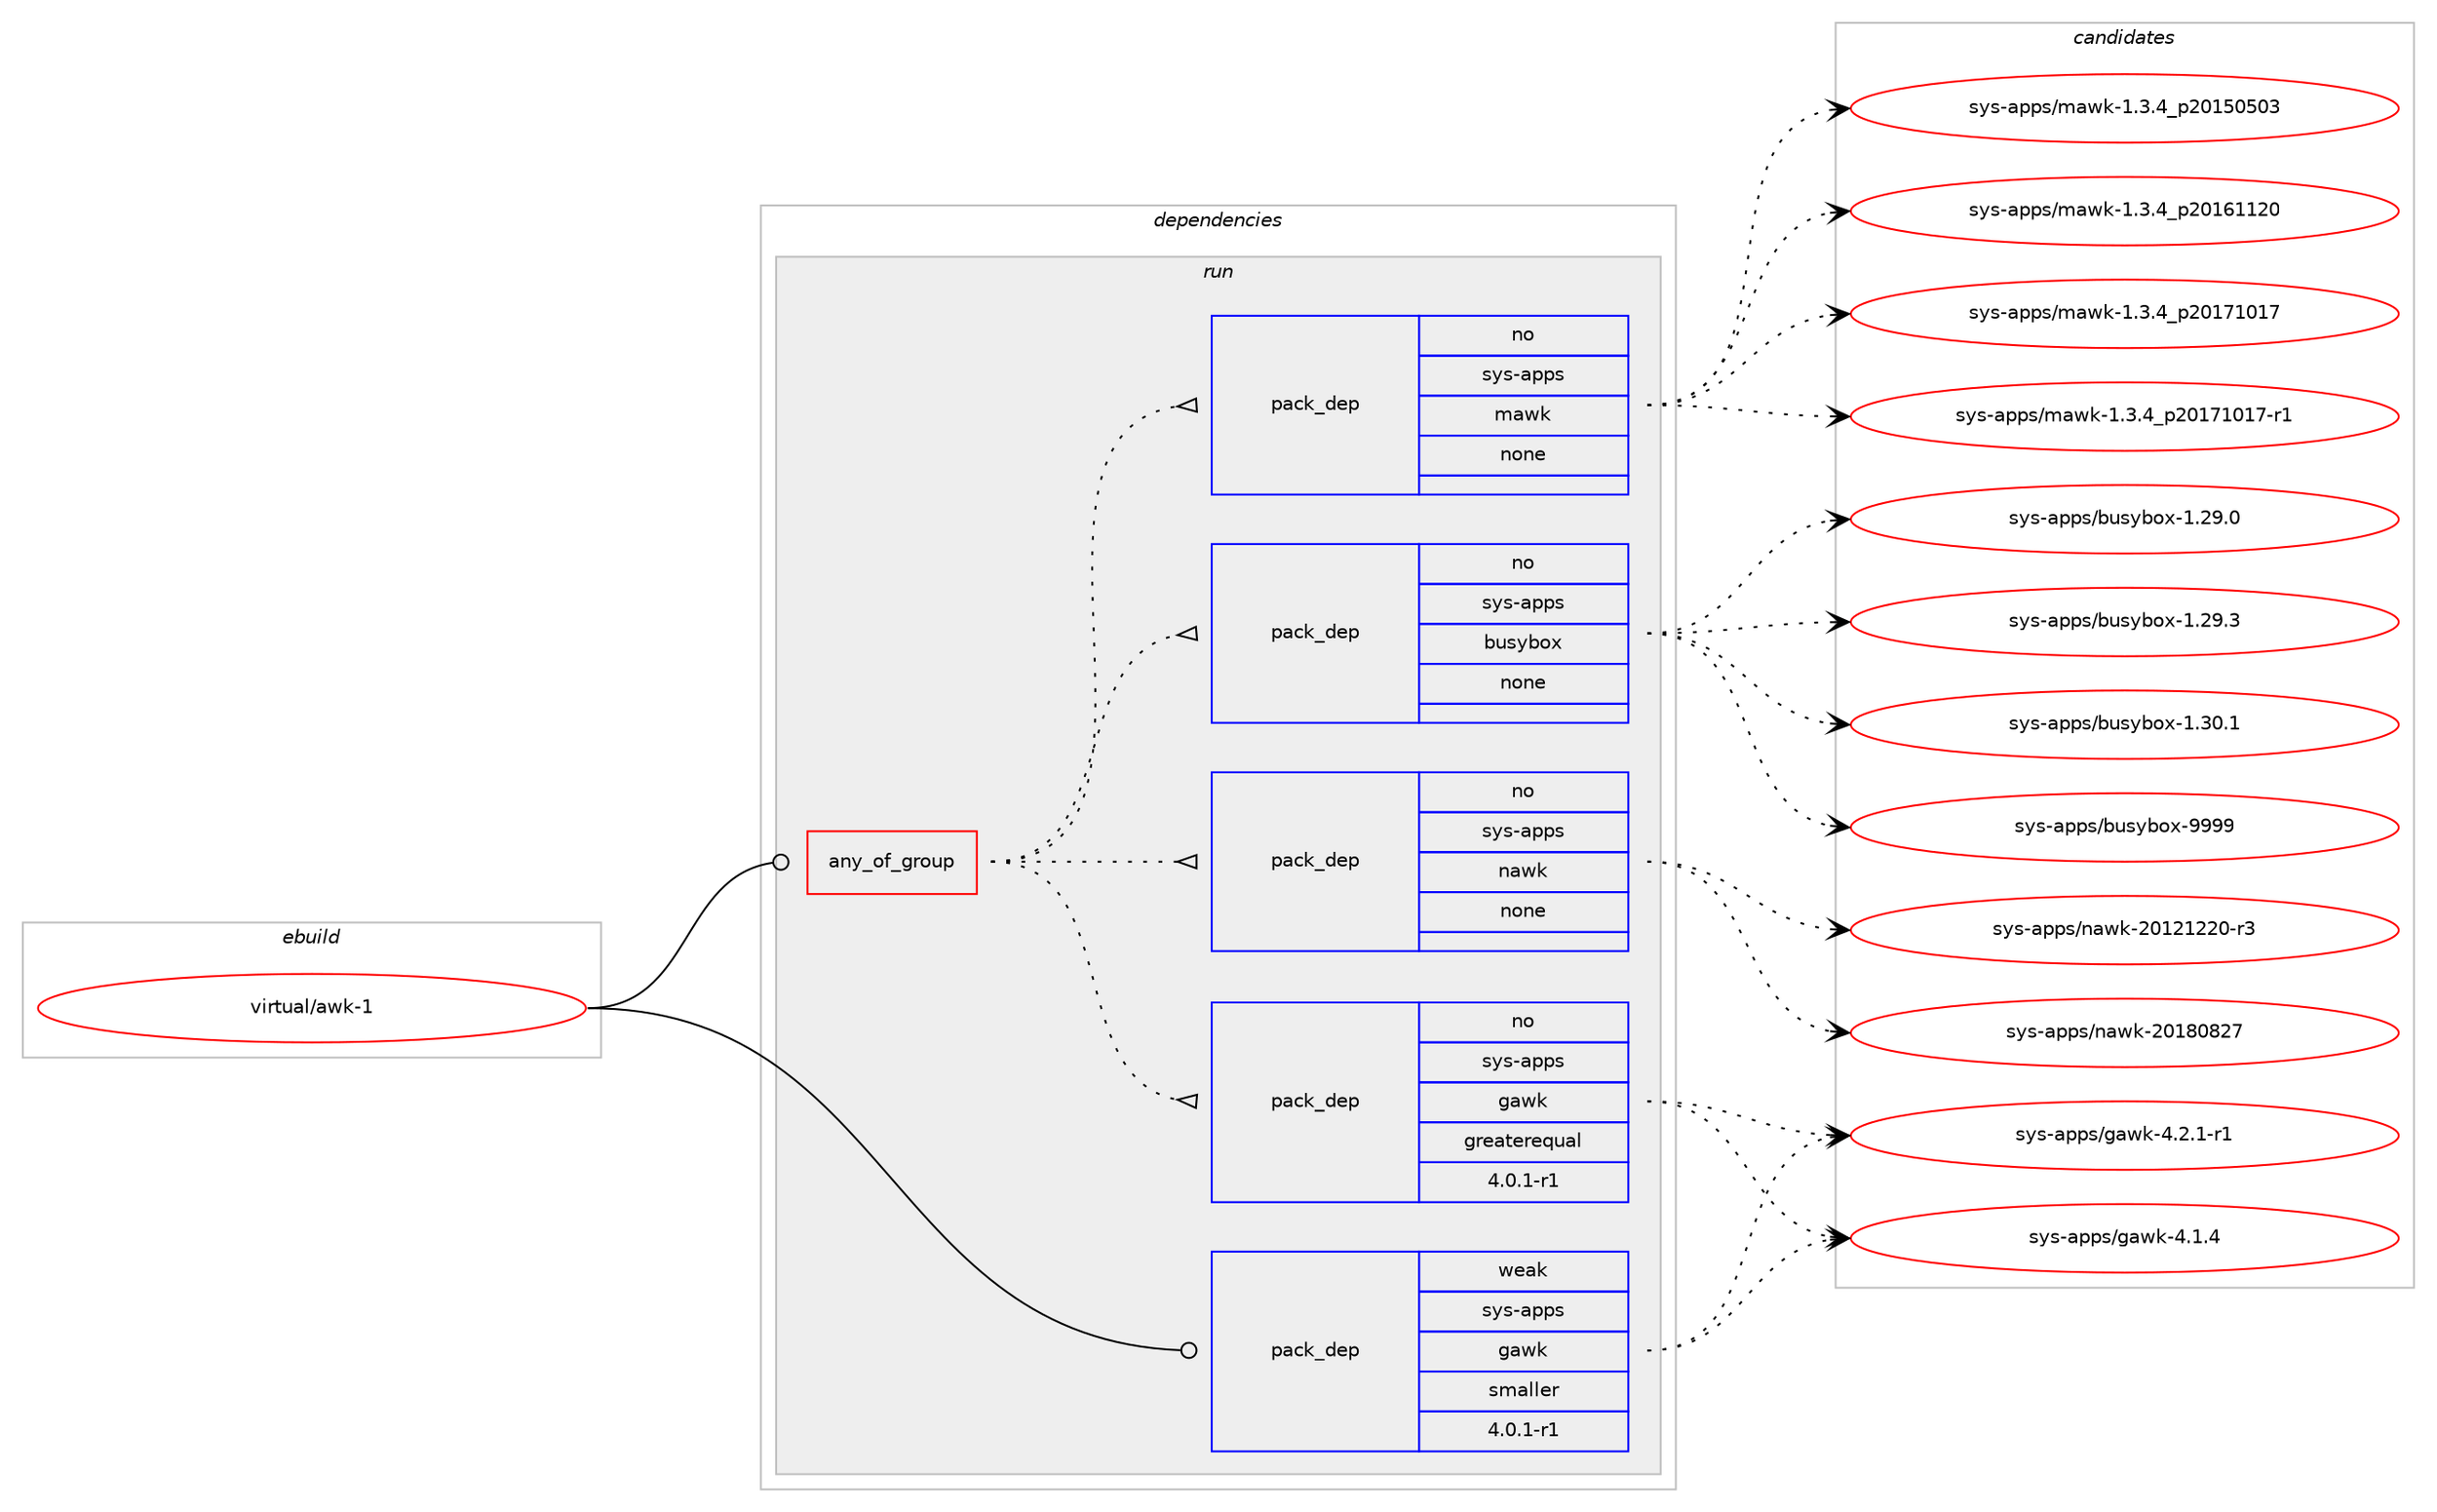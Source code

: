 digraph prolog {

# *************
# Graph options
# *************

newrank=true;
concentrate=true;
compound=true;
graph [rankdir=LR,fontname=Helvetica,fontsize=10,ranksep=1.5];#, ranksep=2.5, nodesep=0.2];
edge  [arrowhead=vee];
node  [fontname=Helvetica,fontsize=10];

# **********
# The ebuild
# **********

subgraph cluster_leftcol {
color=gray;
rank=same;
label=<<i>ebuild</i>>;
id [label="virtual/awk-1", color=red, width=4, href="../virtual/awk-1.svg"];
}

# ****************
# The dependencies
# ****************

subgraph cluster_midcol {
color=gray;
label=<<i>dependencies</i>>;
subgraph cluster_compile {
fillcolor="#eeeeee";
style=filled;
label=<<i>compile</i>>;
}
subgraph cluster_compileandrun {
fillcolor="#eeeeee";
style=filled;
label=<<i>compile and run</i>>;
}
subgraph cluster_run {
fillcolor="#eeeeee";
style=filled;
label=<<i>run</i>>;
subgraph any27793 {
dependency1740910 [label=<<TABLE BORDER="0" CELLBORDER="1" CELLSPACING="0" CELLPADDING="4"><TR><TD CELLPADDING="10">any_of_group</TD></TR></TABLE>>, shape=none, color=red];subgraph pack1249553 {
dependency1740911 [label=<<TABLE BORDER="0" CELLBORDER="1" CELLSPACING="0" CELLPADDING="4" WIDTH="220"><TR><TD ROWSPAN="6" CELLPADDING="30">pack_dep</TD></TR><TR><TD WIDTH="110">no</TD></TR><TR><TD>sys-apps</TD></TR><TR><TD>gawk</TD></TR><TR><TD>greaterequal</TD></TR><TR><TD>4.0.1-r1</TD></TR></TABLE>>, shape=none, color=blue];
}
dependency1740910:e -> dependency1740911:w [weight=20,style="dotted",arrowhead="oinv"];
subgraph pack1249554 {
dependency1740912 [label=<<TABLE BORDER="0" CELLBORDER="1" CELLSPACING="0" CELLPADDING="4" WIDTH="220"><TR><TD ROWSPAN="6" CELLPADDING="30">pack_dep</TD></TR><TR><TD WIDTH="110">no</TD></TR><TR><TD>sys-apps</TD></TR><TR><TD>mawk</TD></TR><TR><TD>none</TD></TR><TR><TD></TD></TR></TABLE>>, shape=none, color=blue];
}
dependency1740910:e -> dependency1740912:w [weight=20,style="dotted",arrowhead="oinv"];
subgraph pack1249555 {
dependency1740913 [label=<<TABLE BORDER="0" CELLBORDER="1" CELLSPACING="0" CELLPADDING="4" WIDTH="220"><TR><TD ROWSPAN="6" CELLPADDING="30">pack_dep</TD></TR><TR><TD WIDTH="110">no</TD></TR><TR><TD>sys-apps</TD></TR><TR><TD>nawk</TD></TR><TR><TD>none</TD></TR><TR><TD></TD></TR></TABLE>>, shape=none, color=blue];
}
dependency1740910:e -> dependency1740913:w [weight=20,style="dotted",arrowhead="oinv"];
subgraph pack1249556 {
dependency1740914 [label=<<TABLE BORDER="0" CELLBORDER="1" CELLSPACING="0" CELLPADDING="4" WIDTH="220"><TR><TD ROWSPAN="6" CELLPADDING="30">pack_dep</TD></TR><TR><TD WIDTH="110">no</TD></TR><TR><TD>sys-apps</TD></TR><TR><TD>busybox</TD></TR><TR><TD>none</TD></TR><TR><TD></TD></TR></TABLE>>, shape=none, color=blue];
}
dependency1740910:e -> dependency1740914:w [weight=20,style="dotted",arrowhead="oinv"];
}
id:e -> dependency1740910:w [weight=20,style="solid",arrowhead="odot"];
subgraph pack1249557 {
dependency1740915 [label=<<TABLE BORDER="0" CELLBORDER="1" CELLSPACING="0" CELLPADDING="4" WIDTH="220"><TR><TD ROWSPAN="6" CELLPADDING="30">pack_dep</TD></TR><TR><TD WIDTH="110">weak</TD></TR><TR><TD>sys-apps</TD></TR><TR><TD>gawk</TD></TR><TR><TD>smaller</TD></TR><TR><TD>4.0.1-r1</TD></TR></TABLE>>, shape=none, color=blue];
}
id:e -> dependency1740915:w [weight=20,style="solid",arrowhead="odot"];
}
}

# **************
# The candidates
# **************

subgraph cluster_choices {
rank=same;
color=gray;
label=<<i>candidates</i>>;

subgraph choice1249553 {
color=black;
nodesep=1;
choice11512111545971121121154710397119107455246494652 [label="sys-apps/gawk-4.1.4", color=red, width=4,href="../sys-apps/gawk-4.1.4.svg"];
choice115121115459711211211547103971191074552465046494511449 [label="sys-apps/gawk-4.2.1-r1", color=red, width=4,href="../sys-apps/gawk-4.2.1-r1.svg"];
dependency1740911:e -> choice11512111545971121121154710397119107455246494652:w [style=dotted,weight="100"];
dependency1740911:e -> choice115121115459711211211547103971191074552465046494511449:w [style=dotted,weight="100"];
}
subgraph choice1249554 {
color=black;
nodesep=1;
choice11512111545971121121154710997119107454946514652951125048495348534851 [label="sys-apps/mawk-1.3.4_p20150503", color=red, width=4,href="../sys-apps/mawk-1.3.4_p20150503.svg"];
choice11512111545971121121154710997119107454946514652951125048495449495048 [label="sys-apps/mawk-1.3.4_p20161120", color=red, width=4,href="../sys-apps/mawk-1.3.4_p20161120.svg"];
choice11512111545971121121154710997119107454946514652951125048495549484955 [label="sys-apps/mawk-1.3.4_p20171017", color=red, width=4,href="../sys-apps/mawk-1.3.4_p20171017.svg"];
choice115121115459711211211547109971191074549465146529511250484955494849554511449 [label="sys-apps/mawk-1.3.4_p20171017-r1", color=red, width=4,href="../sys-apps/mawk-1.3.4_p20171017-r1.svg"];
dependency1740912:e -> choice11512111545971121121154710997119107454946514652951125048495348534851:w [style=dotted,weight="100"];
dependency1740912:e -> choice11512111545971121121154710997119107454946514652951125048495449495048:w [style=dotted,weight="100"];
dependency1740912:e -> choice11512111545971121121154710997119107454946514652951125048495549484955:w [style=dotted,weight="100"];
dependency1740912:e -> choice115121115459711211211547109971191074549465146529511250484955494849554511449:w [style=dotted,weight="100"];
}
subgraph choice1249555 {
color=black;
nodesep=1;
choice115121115459711211211547110971191074550484950495050484511451 [label="sys-apps/nawk-20121220-r3", color=red, width=4,href="../sys-apps/nawk-20121220-r3.svg"];
choice11512111545971121121154711097119107455048495648565055 [label="sys-apps/nawk-20180827", color=red, width=4,href="../sys-apps/nawk-20180827.svg"];
dependency1740913:e -> choice115121115459711211211547110971191074550484950495050484511451:w [style=dotted,weight="100"];
dependency1740913:e -> choice11512111545971121121154711097119107455048495648565055:w [style=dotted,weight="100"];
}
subgraph choice1249556 {
color=black;
nodesep=1;
choice115121115459711211211547981171151219811112045494650574648 [label="sys-apps/busybox-1.29.0", color=red, width=4,href="../sys-apps/busybox-1.29.0.svg"];
choice115121115459711211211547981171151219811112045494650574651 [label="sys-apps/busybox-1.29.3", color=red, width=4,href="../sys-apps/busybox-1.29.3.svg"];
choice115121115459711211211547981171151219811112045494651484649 [label="sys-apps/busybox-1.30.1", color=red, width=4,href="../sys-apps/busybox-1.30.1.svg"];
choice11512111545971121121154798117115121981111204557575757 [label="sys-apps/busybox-9999", color=red, width=4,href="../sys-apps/busybox-9999.svg"];
dependency1740914:e -> choice115121115459711211211547981171151219811112045494650574648:w [style=dotted,weight="100"];
dependency1740914:e -> choice115121115459711211211547981171151219811112045494650574651:w [style=dotted,weight="100"];
dependency1740914:e -> choice115121115459711211211547981171151219811112045494651484649:w [style=dotted,weight="100"];
dependency1740914:e -> choice11512111545971121121154798117115121981111204557575757:w [style=dotted,weight="100"];
}
subgraph choice1249557 {
color=black;
nodesep=1;
choice11512111545971121121154710397119107455246494652 [label="sys-apps/gawk-4.1.4", color=red, width=4,href="../sys-apps/gawk-4.1.4.svg"];
choice115121115459711211211547103971191074552465046494511449 [label="sys-apps/gawk-4.2.1-r1", color=red, width=4,href="../sys-apps/gawk-4.2.1-r1.svg"];
dependency1740915:e -> choice11512111545971121121154710397119107455246494652:w [style=dotted,weight="100"];
dependency1740915:e -> choice115121115459711211211547103971191074552465046494511449:w [style=dotted,weight="100"];
}
}

}
